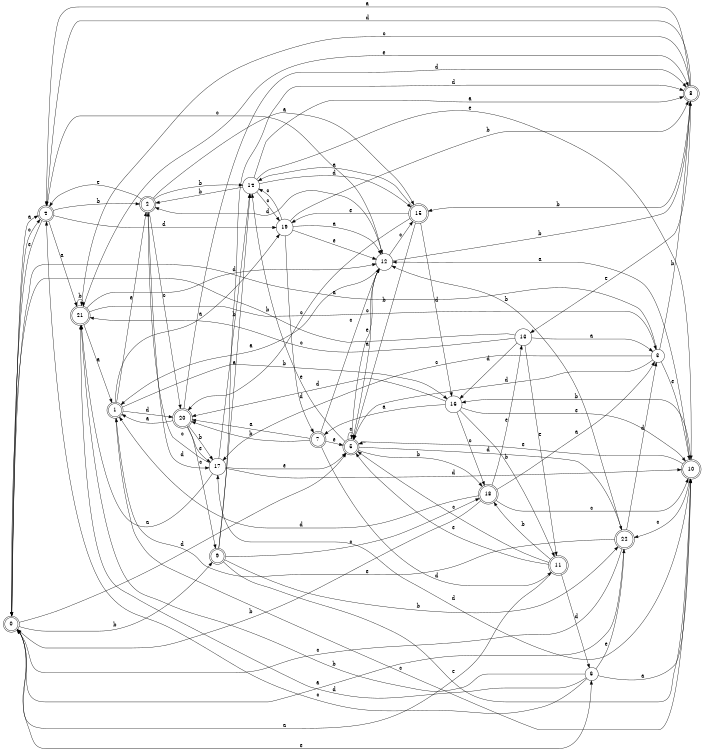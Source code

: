 digraph n19_1 {
__start0 [label="" shape="none"];

rankdir=LR;
size="8,5";

s0 [style="rounded,filled", color="black", fillcolor="white" shape="doublecircle", label="0"];
s1 [style="rounded,filled", color="black", fillcolor="white" shape="doublecircle", label="1"];
s2 [style="rounded,filled", color="black", fillcolor="white" shape="doublecircle", label="2"];
s3 [style="filled", color="black", fillcolor="white" shape="circle", label="3"];
s4 [style="rounded,filled", color="black", fillcolor="white" shape="doublecircle", label="4"];
s5 [style="rounded,filled", color="black", fillcolor="white" shape="doublecircle", label="5"];
s6 [style="filled", color="black", fillcolor="white" shape="circle", label="6"];
s7 [style="rounded,filled", color="black", fillcolor="white" shape="doublecircle", label="7"];
s8 [style="rounded,filled", color="black", fillcolor="white" shape="doublecircle", label="8"];
s9 [style="rounded,filled", color="black", fillcolor="white" shape="doublecircle", label="9"];
s10 [style="rounded,filled", color="black", fillcolor="white" shape="doublecircle", label="10"];
s11 [style="rounded,filled", color="black", fillcolor="white" shape="doublecircle", label="11"];
s12 [style="filled", color="black", fillcolor="white" shape="circle", label="12"];
s13 [style="filled", color="black", fillcolor="white" shape="circle", label="13"];
s14 [style="filled", color="black", fillcolor="white" shape="circle", label="14"];
s15 [style="rounded,filled", color="black", fillcolor="white" shape="doublecircle", label="15"];
s16 [style="filled", color="black", fillcolor="white" shape="circle", label="16"];
s17 [style="filled", color="black", fillcolor="white" shape="circle", label="17"];
s18 [style="rounded,filled", color="black", fillcolor="white" shape="doublecircle", label="18"];
s19 [style="filled", color="black", fillcolor="white" shape="circle", label="19"];
s20 [style="rounded,filled", color="black", fillcolor="white" shape="doublecircle", label="20"];
s21 [style="rounded,filled", color="black", fillcolor="white" shape="doublecircle", label="21"];
s22 [style="rounded,filled", color="black", fillcolor="white" shape="doublecircle", label="22"];
s0 -> s4 [label="a"];
s0 -> s9 [label="b"];
s0 -> s4 [label="c"];
s0 -> s5 [label="d"];
s0 -> s6 [label="e"];
s1 -> s19 [label="a"];
s1 -> s16 [label="b"];
s1 -> s10 [label="c"];
s1 -> s20 [label="d"];
s1 -> s2 [label="e"];
s2 -> s15 [label="a"];
s2 -> s14 [label="b"];
s2 -> s20 [label="c"];
s2 -> s17 [label="d"];
s2 -> s4 [label="e"];
s3 -> s0 [label="a"];
s3 -> s8 [label="b"];
s3 -> s17 [label="c"];
s3 -> s5 [label="d"];
s3 -> s10 [label="e"];
s4 -> s21 [label="a"];
s4 -> s2 [label="b"];
s4 -> s12 [label="c"];
s4 -> s19 [label="d"];
s4 -> s0 [label="e"];
s5 -> s12 [label="a"];
s5 -> s18 [label="b"];
s5 -> s5 [label="c"];
s5 -> s22 [label="d"];
s5 -> s14 [label="e"];
s6 -> s10 [label="a"];
s6 -> s21 [label="b"];
s6 -> s4 [label="c"];
s6 -> s21 [label="d"];
s6 -> s22 [label="e"];
s7 -> s20 [label="a"];
s7 -> s20 [label="b"];
s7 -> s12 [label="c"];
s7 -> s11 [label="d"];
s7 -> s5 [label="e"];
s8 -> s4 [label="a"];
s8 -> s15 [label="b"];
s8 -> s21 [label="c"];
s8 -> s4 [label="d"];
s8 -> s13 [label="e"];
s9 -> s14 [label="a"];
s9 -> s22 [label="b"];
s9 -> s18 [label="c"];
s9 -> s8 [label="d"];
s9 -> s10 [label="e"];
s10 -> s12 [label="a"];
s10 -> s16 [label="b"];
s10 -> s22 [label="c"];
s10 -> s17 [label="d"];
s10 -> s5 [label="e"];
s11 -> s0 [label="a"];
s11 -> s18 [label="b"];
s11 -> s5 [label="c"];
s11 -> s6 [label="d"];
s11 -> s5 [label="e"];
s12 -> s1 [label="a"];
s12 -> s8 [label="b"];
s12 -> s15 [label="c"];
s12 -> s2 [label="d"];
s12 -> s5 [label="e"];
s13 -> s3 [label="a"];
s13 -> s0 [label="b"];
s13 -> s21 [label="c"];
s13 -> s16 [label="d"];
s13 -> s11 [label="e"];
s14 -> s8 [label="a"];
s14 -> s2 [label="b"];
s14 -> s19 [label="c"];
s14 -> s15 [label="d"];
s14 -> s10 [label="e"];
s15 -> s14 [label="a"];
s15 -> s5 [label="b"];
s15 -> s20 [label="c"];
s15 -> s16 [label="d"];
s15 -> s19 [label="e"];
s16 -> s7 [label="a"];
s16 -> s11 [label="b"];
s16 -> s18 [label="c"];
s16 -> s20 [label="d"];
s16 -> s10 [label="e"];
s17 -> s21 [label="a"];
s17 -> s14 [label="b"];
s17 -> s2 [label="c"];
s17 -> s10 [label="d"];
s17 -> s5 [label="e"];
s18 -> s3 [label="a"];
s18 -> s0 [label="b"];
s18 -> s10 [label="c"];
s18 -> s1 [label="d"];
s18 -> s13 [label="e"];
s19 -> s12 [label="a"];
s19 -> s8 [label="b"];
s19 -> s14 [label="c"];
s19 -> s7 [label="d"];
s19 -> s12 [label="e"];
s20 -> s1 [label="a"];
s20 -> s17 [label="b"];
s20 -> s9 [label="c"];
s20 -> s8 [label="d"];
s20 -> s17 [label="e"];
s21 -> s1 [label="a"];
s21 -> s21 [label="b"];
s21 -> s3 [label="c"];
s21 -> s12 [label="d"];
s21 -> s8 [label="e"];
s22 -> s0 [label="a"];
s22 -> s12 [label="b"];
s22 -> s0 [label="c"];
s22 -> s3 [label="d"];
s22 -> s1 [label="e"];

}